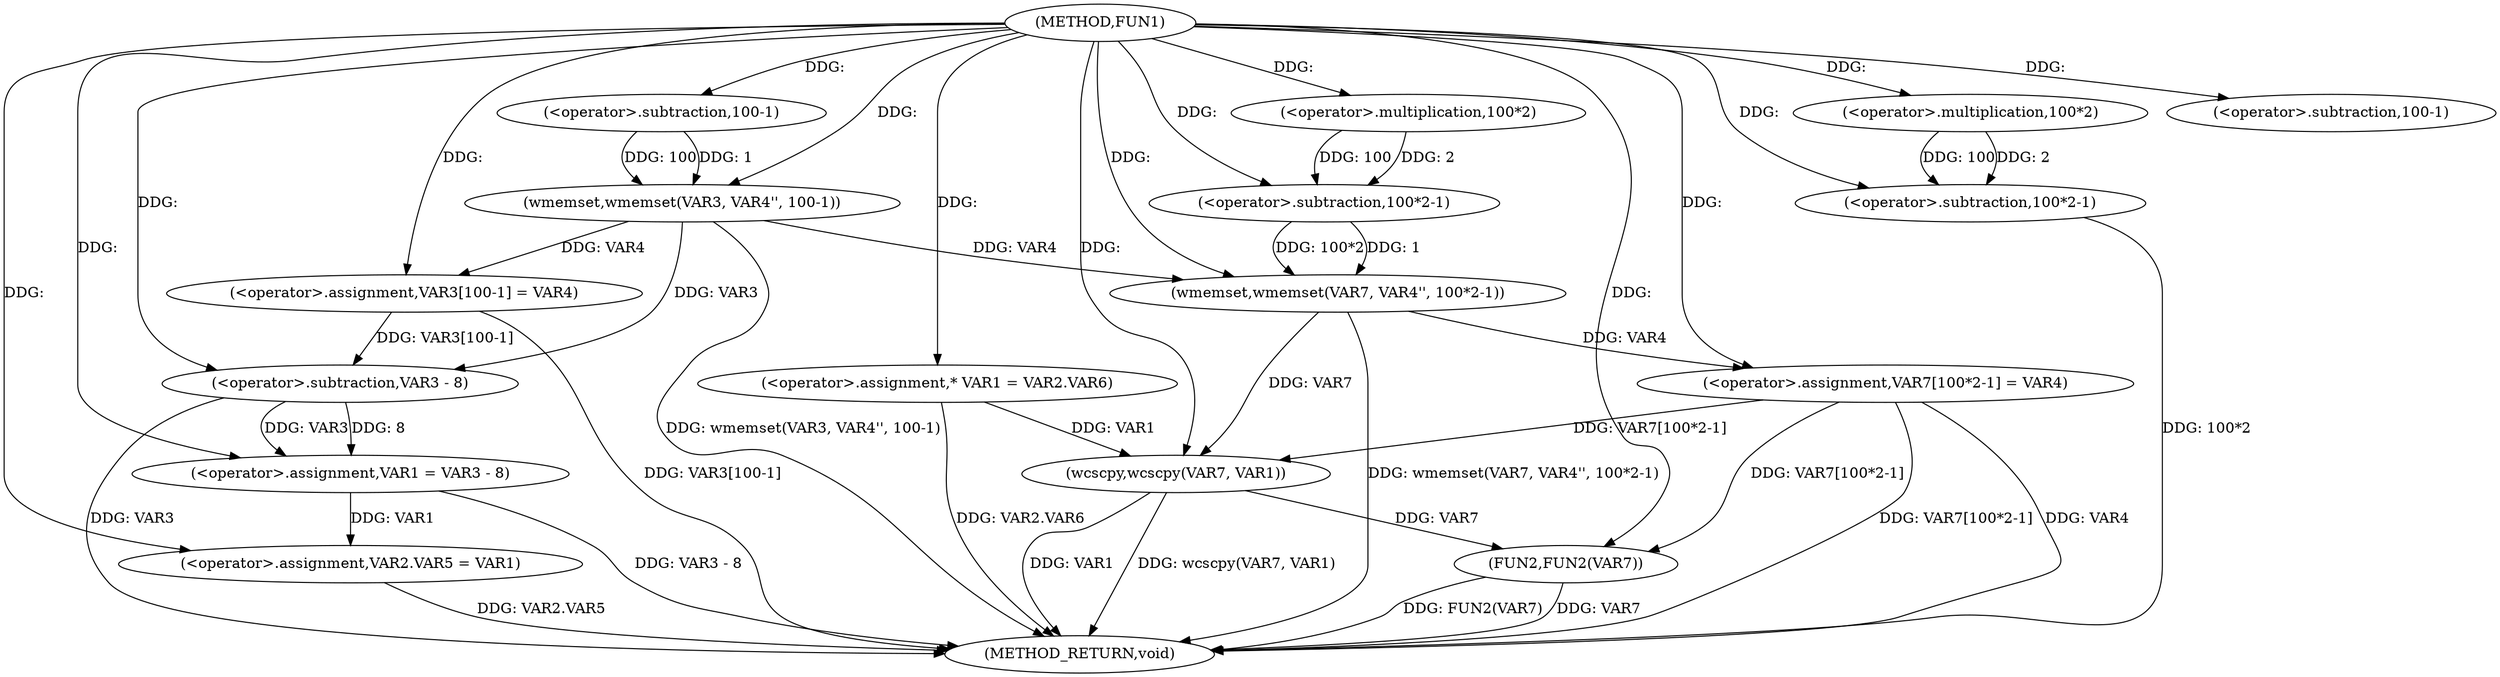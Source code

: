 digraph FUN1 {  
"1000100" [label = "(METHOD,FUN1)" ]
"1000159" [label = "(METHOD_RETURN,void)" ]
"1000105" [label = "(wmemset,wmemset(VAR3, VAR4'', 100-1))" ]
"1000108" [label = "(<operator>.subtraction,100-1)" ]
"1000111" [label = "(<operator>.assignment,VAR3[100-1] = VAR4)" ]
"1000114" [label = "(<operator>.subtraction,100-1)" ]
"1000118" [label = "(<operator>.assignment,VAR1 = VAR3 - 8)" ]
"1000120" [label = "(<operator>.subtraction,VAR3 - 8)" ]
"1000123" [label = "(<operator>.assignment,VAR2.VAR5 = VAR1)" ]
"1000130" [label = "(<operator>.assignment,* VAR1 = VAR2.VAR6)" ]
"1000137" [label = "(wmemset,wmemset(VAR7, VAR4'', 100*2-1))" ]
"1000140" [label = "(<operator>.subtraction,100*2-1)" ]
"1000141" [label = "(<operator>.multiplication,100*2)" ]
"1000145" [label = "(<operator>.assignment,VAR7[100*2-1] = VAR4)" ]
"1000148" [label = "(<operator>.subtraction,100*2-1)" ]
"1000149" [label = "(<operator>.multiplication,100*2)" ]
"1000154" [label = "(wcscpy,wcscpy(VAR7, VAR1))" ]
"1000157" [label = "(FUN2,FUN2(VAR7))" ]
  "1000157" -> "1000159"  [ label = "DDG: FUN2(VAR7)"] 
  "1000105" -> "1000159"  [ label = "DDG: wmemset(VAR3, VAR4'', 100-1)"] 
  "1000157" -> "1000159"  [ label = "DDG: VAR7"] 
  "1000120" -> "1000159"  [ label = "DDG: VAR3"] 
  "1000145" -> "1000159"  [ label = "DDG: VAR4"] 
  "1000111" -> "1000159"  [ label = "DDG: VAR3[100-1]"] 
  "1000154" -> "1000159"  [ label = "DDG: wcscpy(VAR7, VAR1)"] 
  "1000118" -> "1000159"  [ label = "DDG: VAR3 - 8"] 
  "1000154" -> "1000159"  [ label = "DDG: VAR1"] 
  "1000145" -> "1000159"  [ label = "DDG: VAR7[100*2-1]"] 
  "1000137" -> "1000159"  [ label = "DDG: wmemset(VAR7, VAR4'', 100*2-1)"] 
  "1000123" -> "1000159"  [ label = "DDG: VAR2.VAR5"] 
  "1000130" -> "1000159"  [ label = "DDG: VAR2.VAR6"] 
  "1000148" -> "1000159"  [ label = "DDG: 100*2"] 
  "1000100" -> "1000105"  [ label = "DDG: "] 
  "1000108" -> "1000105"  [ label = "DDG: 100"] 
  "1000108" -> "1000105"  [ label = "DDG: 1"] 
  "1000100" -> "1000108"  [ label = "DDG: "] 
  "1000105" -> "1000111"  [ label = "DDG: VAR4"] 
  "1000100" -> "1000111"  [ label = "DDG: "] 
  "1000100" -> "1000114"  [ label = "DDG: "] 
  "1000120" -> "1000118"  [ label = "DDG: VAR3"] 
  "1000120" -> "1000118"  [ label = "DDG: 8"] 
  "1000100" -> "1000118"  [ label = "DDG: "] 
  "1000111" -> "1000120"  [ label = "DDG: VAR3[100-1]"] 
  "1000105" -> "1000120"  [ label = "DDG: VAR3"] 
  "1000100" -> "1000120"  [ label = "DDG: "] 
  "1000118" -> "1000123"  [ label = "DDG: VAR1"] 
  "1000100" -> "1000123"  [ label = "DDG: "] 
  "1000100" -> "1000130"  [ label = "DDG: "] 
  "1000100" -> "1000137"  [ label = "DDG: "] 
  "1000105" -> "1000137"  [ label = "DDG: VAR4"] 
  "1000140" -> "1000137"  [ label = "DDG: 100*2"] 
  "1000140" -> "1000137"  [ label = "DDG: 1"] 
  "1000141" -> "1000140"  [ label = "DDG: 100"] 
  "1000141" -> "1000140"  [ label = "DDG: 2"] 
  "1000100" -> "1000141"  [ label = "DDG: "] 
  "1000100" -> "1000140"  [ label = "DDG: "] 
  "1000137" -> "1000145"  [ label = "DDG: VAR4"] 
  "1000100" -> "1000145"  [ label = "DDG: "] 
  "1000149" -> "1000148"  [ label = "DDG: 100"] 
  "1000149" -> "1000148"  [ label = "DDG: 2"] 
  "1000100" -> "1000149"  [ label = "DDG: "] 
  "1000100" -> "1000148"  [ label = "DDG: "] 
  "1000137" -> "1000154"  [ label = "DDG: VAR7"] 
  "1000145" -> "1000154"  [ label = "DDG: VAR7[100*2-1]"] 
  "1000100" -> "1000154"  [ label = "DDG: "] 
  "1000130" -> "1000154"  [ label = "DDG: VAR1"] 
  "1000154" -> "1000157"  [ label = "DDG: VAR7"] 
  "1000145" -> "1000157"  [ label = "DDG: VAR7[100*2-1]"] 
  "1000100" -> "1000157"  [ label = "DDG: "] 
}
